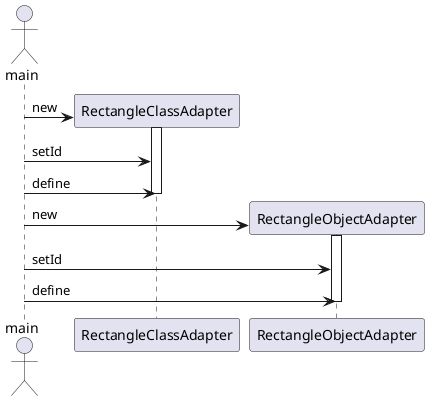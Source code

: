 @startuml
	actor main
	
	create RectangleClassAdapter
    main -> RectangleClassAdapter: new
    activate RectangleClassAdapter
    main -> RectangleClassAdapter: setId
    main -> RectangleClassAdapter: define
    deactivate RectangleClassAdapter
    
    create RectangleObjectAdapter
    main -> RectangleObjectAdapter: new
    activate RectangleObjectAdapter
    main -> RectangleObjectAdapter: setId
    main -> RectangleObjectAdapter: define
    deactivate RectangleObjectAdapter
    
@enduml
